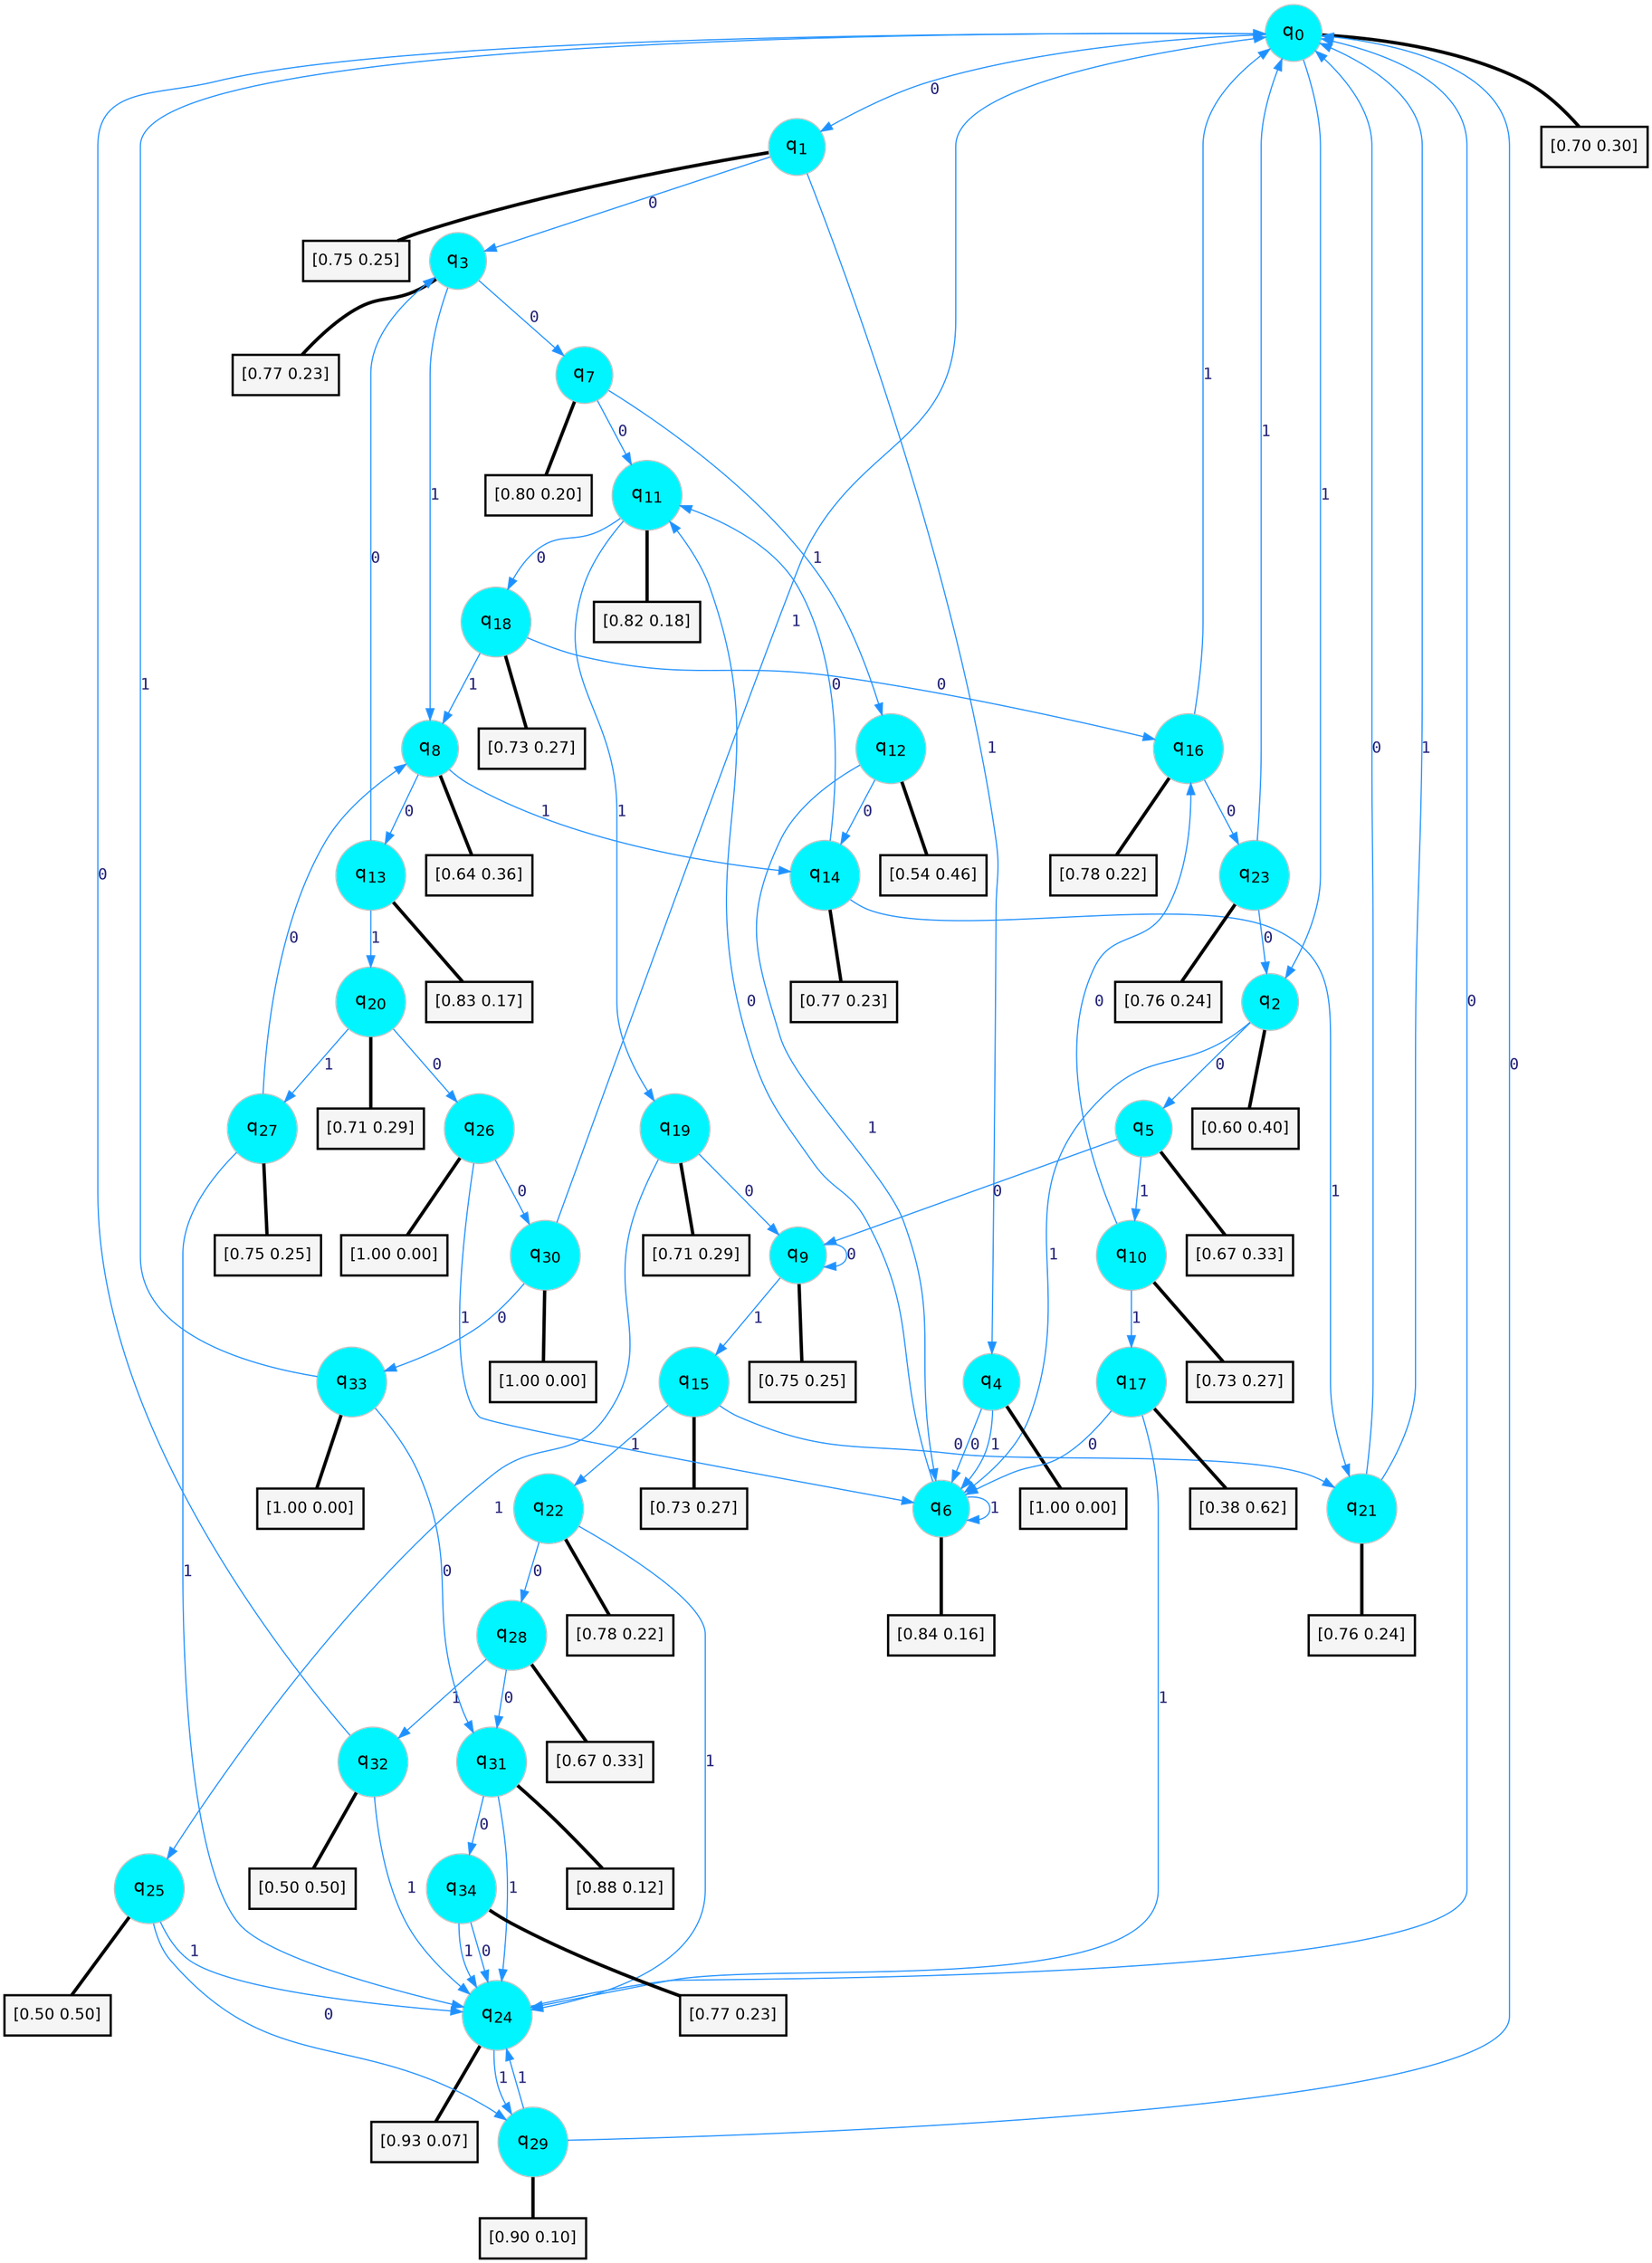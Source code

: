 digraph G {
graph [
bgcolor=transparent, dpi=300, rankdir=TD, size="40,25"];
node [
color=gray, fillcolor=turquoise1, fontcolor=black, fontname=Helvetica, fontsize=16, fontweight=bold, shape=circle, style=filled];
edge [
arrowsize=1, color=dodgerblue1, fontcolor=midnightblue, fontname=courier, fontweight=bold, penwidth=1, style=solid, weight=20];
0[label=<q<SUB>0</SUB>>];
1[label=<q<SUB>1</SUB>>];
2[label=<q<SUB>2</SUB>>];
3[label=<q<SUB>3</SUB>>];
4[label=<q<SUB>4</SUB>>];
5[label=<q<SUB>5</SUB>>];
6[label=<q<SUB>6</SUB>>];
7[label=<q<SUB>7</SUB>>];
8[label=<q<SUB>8</SUB>>];
9[label=<q<SUB>9</SUB>>];
10[label=<q<SUB>10</SUB>>];
11[label=<q<SUB>11</SUB>>];
12[label=<q<SUB>12</SUB>>];
13[label=<q<SUB>13</SUB>>];
14[label=<q<SUB>14</SUB>>];
15[label=<q<SUB>15</SUB>>];
16[label=<q<SUB>16</SUB>>];
17[label=<q<SUB>17</SUB>>];
18[label=<q<SUB>18</SUB>>];
19[label=<q<SUB>19</SUB>>];
20[label=<q<SUB>20</SUB>>];
21[label=<q<SUB>21</SUB>>];
22[label=<q<SUB>22</SUB>>];
23[label=<q<SUB>23</SUB>>];
24[label=<q<SUB>24</SUB>>];
25[label=<q<SUB>25</SUB>>];
26[label=<q<SUB>26</SUB>>];
27[label=<q<SUB>27</SUB>>];
28[label=<q<SUB>28</SUB>>];
29[label=<q<SUB>29</SUB>>];
30[label=<q<SUB>30</SUB>>];
31[label=<q<SUB>31</SUB>>];
32[label=<q<SUB>32</SUB>>];
33[label=<q<SUB>33</SUB>>];
34[label=<q<SUB>34</SUB>>];
35[label="[0.70 0.30]", shape=box,fontcolor=black, fontname=Helvetica, fontsize=14, penwidth=2, fillcolor=whitesmoke,color=black];
36[label="[0.75 0.25]", shape=box,fontcolor=black, fontname=Helvetica, fontsize=14, penwidth=2, fillcolor=whitesmoke,color=black];
37[label="[0.60 0.40]", shape=box,fontcolor=black, fontname=Helvetica, fontsize=14, penwidth=2, fillcolor=whitesmoke,color=black];
38[label="[0.77 0.23]", shape=box,fontcolor=black, fontname=Helvetica, fontsize=14, penwidth=2, fillcolor=whitesmoke,color=black];
39[label="[1.00 0.00]", shape=box,fontcolor=black, fontname=Helvetica, fontsize=14, penwidth=2, fillcolor=whitesmoke,color=black];
40[label="[0.67 0.33]", shape=box,fontcolor=black, fontname=Helvetica, fontsize=14, penwidth=2, fillcolor=whitesmoke,color=black];
41[label="[0.84 0.16]", shape=box,fontcolor=black, fontname=Helvetica, fontsize=14, penwidth=2, fillcolor=whitesmoke,color=black];
42[label="[0.80 0.20]", shape=box,fontcolor=black, fontname=Helvetica, fontsize=14, penwidth=2, fillcolor=whitesmoke,color=black];
43[label="[0.64 0.36]", shape=box,fontcolor=black, fontname=Helvetica, fontsize=14, penwidth=2, fillcolor=whitesmoke,color=black];
44[label="[0.75 0.25]", shape=box,fontcolor=black, fontname=Helvetica, fontsize=14, penwidth=2, fillcolor=whitesmoke,color=black];
45[label="[0.73 0.27]", shape=box,fontcolor=black, fontname=Helvetica, fontsize=14, penwidth=2, fillcolor=whitesmoke,color=black];
46[label="[0.82 0.18]", shape=box,fontcolor=black, fontname=Helvetica, fontsize=14, penwidth=2, fillcolor=whitesmoke,color=black];
47[label="[0.54 0.46]", shape=box,fontcolor=black, fontname=Helvetica, fontsize=14, penwidth=2, fillcolor=whitesmoke,color=black];
48[label="[0.83 0.17]", shape=box,fontcolor=black, fontname=Helvetica, fontsize=14, penwidth=2, fillcolor=whitesmoke,color=black];
49[label="[0.77 0.23]", shape=box,fontcolor=black, fontname=Helvetica, fontsize=14, penwidth=2, fillcolor=whitesmoke,color=black];
50[label="[0.73 0.27]", shape=box,fontcolor=black, fontname=Helvetica, fontsize=14, penwidth=2, fillcolor=whitesmoke,color=black];
51[label="[0.78 0.22]", shape=box,fontcolor=black, fontname=Helvetica, fontsize=14, penwidth=2, fillcolor=whitesmoke,color=black];
52[label="[0.38 0.62]", shape=box,fontcolor=black, fontname=Helvetica, fontsize=14, penwidth=2, fillcolor=whitesmoke,color=black];
53[label="[0.73 0.27]", shape=box,fontcolor=black, fontname=Helvetica, fontsize=14, penwidth=2, fillcolor=whitesmoke,color=black];
54[label="[0.71 0.29]", shape=box,fontcolor=black, fontname=Helvetica, fontsize=14, penwidth=2, fillcolor=whitesmoke,color=black];
55[label="[0.71 0.29]", shape=box,fontcolor=black, fontname=Helvetica, fontsize=14, penwidth=2, fillcolor=whitesmoke,color=black];
56[label="[0.76 0.24]", shape=box,fontcolor=black, fontname=Helvetica, fontsize=14, penwidth=2, fillcolor=whitesmoke,color=black];
57[label="[0.78 0.22]", shape=box,fontcolor=black, fontname=Helvetica, fontsize=14, penwidth=2, fillcolor=whitesmoke,color=black];
58[label="[0.76 0.24]", shape=box,fontcolor=black, fontname=Helvetica, fontsize=14, penwidth=2, fillcolor=whitesmoke,color=black];
59[label="[0.93 0.07]", shape=box,fontcolor=black, fontname=Helvetica, fontsize=14, penwidth=2, fillcolor=whitesmoke,color=black];
60[label="[0.50 0.50]", shape=box,fontcolor=black, fontname=Helvetica, fontsize=14, penwidth=2, fillcolor=whitesmoke,color=black];
61[label="[1.00 0.00]", shape=box,fontcolor=black, fontname=Helvetica, fontsize=14, penwidth=2, fillcolor=whitesmoke,color=black];
62[label="[0.75 0.25]", shape=box,fontcolor=black, fontname=Helvetica, fontsize=14, penwidth=2, fillcolor=whitesmoke,color=black];
63[label="[0.67 0.33]", shape=box,fontcolor=black, fontname=Helvetica, fontsize=14, penwidth=2, fillcolor=whitesmoke,color=black];
64[label="[0.90 0.10]", shape=box,fontcolor=black, fontname=Helvetica, fontsize=14, penwidth=2, fillcolor=whitesmoke,color=black];
65[label="[1.00 0.00]", shape=box,fontcolor=black, fontname=Helvetica, fontsize=14, penwidth=2, fillcolor=whitesmoke,color=black];
66[label="[0.88 0.12]", shape=box,fontcolor=black, fontname=Helvetica, fontsize=14, penwidth=2, fillcolor=whitesmoke,color=black];
67[label="[0.50 0.50]", shape=box,fontcolor=black, fontname=Helvetica, fontsize=14, penwidth=2, fillcolor=whitesmoke,color=black];
68[label="[1.00 0.00]", shape=box,fontcolor=black, fontname=Helvetica, fontsize=14, penwidth=2, fillcolor=whitesmoke,color=black];
69[label="[0.77 0.23]", shape=box,fontcolor=black, fontname=Helvetica, fontsize=14, penwidth=2, fillcolor=whitesmoke,color=black];
0->1 [label=0];
0->2 [label=1];
0->35 [arrowhead=none, penwidth=3,color=black];
1->3 [label=0];
1->4 [label=1];
1->36 [arrowhead=none, penwidth=3,color=black];
2->5 [label=0];
2->6 [label=1];
2->37 [arrowhead=none, penwidth=3,color=black];
3->7 [label=0];
3->8 [label=1];
3->38 [arrowhead=none, penwidth=3,color=black];
4->6 [label=0];
4->6 [label=1];
4->39 [arrowhead=none, penwidth=3,color=black];
5->9 [label=0];
5->10 [label=1];
5->40 [arrowhead=none, penwidth=3,color=black];
6->11 [label=0];
6->6 [label=1];
6->41 [arrowhead=none, penwidth=3,color=black];
7->11 [label=0];
7->12 [label=1];
7->42 [arrowhead=none, penwidth=3,color=black];
8->13 [label=0];
8->14 [label=1];
8->43 [arrowhead=none, penwidth=3,color=black];
9->9 [label=0];
9->15 [label=1];
9->44 [arrowhead=none, penwidth=3,color=black];
10->16 [label=0];
10->17 [label=1];
10->45 [arrowhead=none, penwidth=3,color=black];
11->18 [label=0];
11->19 [label=1];
11->46 [arrowhead=none, penwidth=3,color=black];
12->14 [label=0];
12->6 [label=1];
12->47 [arrowhead=none, penwidth=3,color=black];
13->3 [label=0];
13->20 [label=1];
13->48 [arrowhead=none, penwidth=3,color=black];
14->11 [label=0];
14->21 [label=1];
14->49 [arrowhead=none, penwidth=3,color=black];
15->21 [label=0];
15->22 [label=1];
15->50 [arrowhead=none, penwidth=3,color=black];
16->23 [label=0];
16->0 [label=1];
16->51 [arrowhead=none, penwidth=3,color=black];
17->6 [label=0];
17->24 [label=1];
17->52 [arrowhead=none, penwidth=3,color=black];
18->16 [label=0];
18->8 [label=1];
18->53 [arrowhead=none, penwidth=3,color=black];
19->9 [label=0];
19->25 [label=1];
19->54 [arrowhead=none, penwidth=3,color=black];
20->26 [label=0];
20->27 [label=1];
20->55 [arrowhead=none, penwidth=3,color=black];
21->0 [label=0];
21->0 [label=1];
21->56 [arrowhead=none, penwidth=3,color=black];
22->28 [label=0];
22->24 [label=1];
22->57 [arrowhead=none, penwidth=3,color=black];
23->2 [label=0];
23->0 [label=1];
23->58 [arrowhead=none, penwidth=3,color=black];
24->0 [label=0];
24->29 [label=1];
24->59 [arrowhead=none, penwidth=3,color=black];
25->29 [label=0];
25->24 [label=1];
25->60 [arrowhead=none, penwidth=3,color=black];
26->30 [label=0];
26->6 [label=1];
26->61 [arrowhead=none, penwidth=3,color=black];
27->8 [label=0];
27->24 [label=1];
27->62 [arrowhead=none, penwidth=3,color=black];
28->31 [label=0];
28->32 [label=1];
28->63 [arrowhead=none, penwidth=3,color=black];
29->0 [label=0];
29->24 [label=1];
29->64 [arrowhead=none, penwidth=3,color=black];
30->33 [label=0];
30->0 [label=1];
30->65 [arrowhead=none, penwidth=3,color=black];
31->34 [label=0];
31->24 [label=1];
31->66 [arrowhead=none, penwidth=3,color=black];
32->0 [label=0];
32->24 [label=1];
32->67 [arrowhead=none, penwidth=3,color=black];
33->31 [label=0];
33->0 [label=1];
33->68 [arrowhead=none, penwidth=3,color=black];
34->24 [label=0];
34->24 [label=1];
34->69 [arrowhead=none, penwidth=3,color=black];
}
